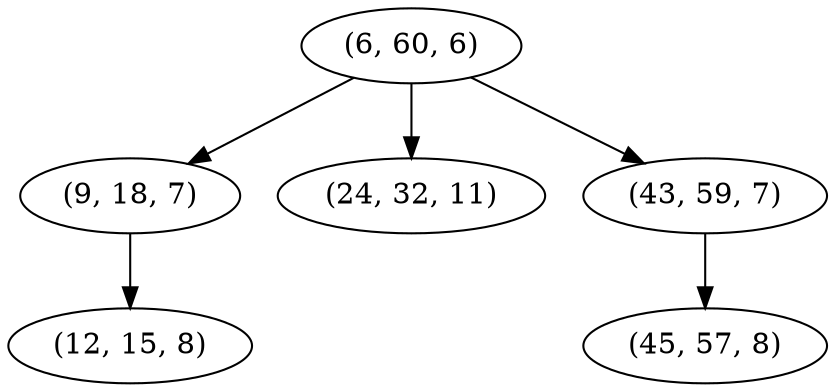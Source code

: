 digraph tree {
    "(6, 60, 6)";
    "(9, 18, 7)";
    "(12, 15, 8)";
    "(24, 32, 11)";
    "(43, 59, 7)";
    "(45, 57, 8)";
    "(6, 60, 6)" -> "(9, 18, 7)";
    "(6, 60, 6)" -> "(24, 32, 11)";
    "(6, 60, 6)" -> "(43, 59, 7)";
    "(9, 18, 7)" -> "(12, 15, 8)";
    "(43, 59, 7)" -> "(45, 57, 8)";
}
